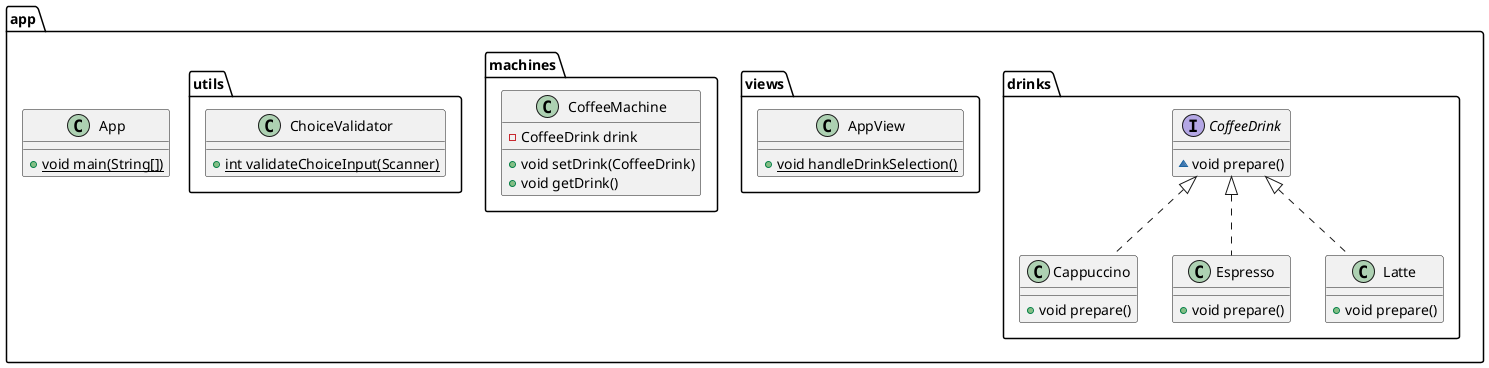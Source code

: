 @startuml
class app.drinks.Cappuccino {
+ void prepare()
}
class app.drinks.Espresso {
+ void prepare()
}
class app.App {
+ {static} void main(String[])
}
interface app.drinks.CoffeeDrink {
~ void prepare()
}
class app.views.AppView {
+ {static} void handleDrinkSelection()
}
class app.drinks.Latte {
+ void prepare()
}
class app.machines.CoffeeMachine {
- CoffeeDrink drink
+ void setDrink(CoffeeDrink)
+ void getDrink()
}
class app.utils.ChoiceValidator {
+ {static} int validateChoiceInput(Scanner)
}


app.drinks.CoffeeDrink <|.. app.drinks.Cappuccino
app.drinks.CoffeeDrink <|.. app.drinks.Espresso
app.drinks.CoffeeDrink <|.. app.drinks.Latte
@enduml
